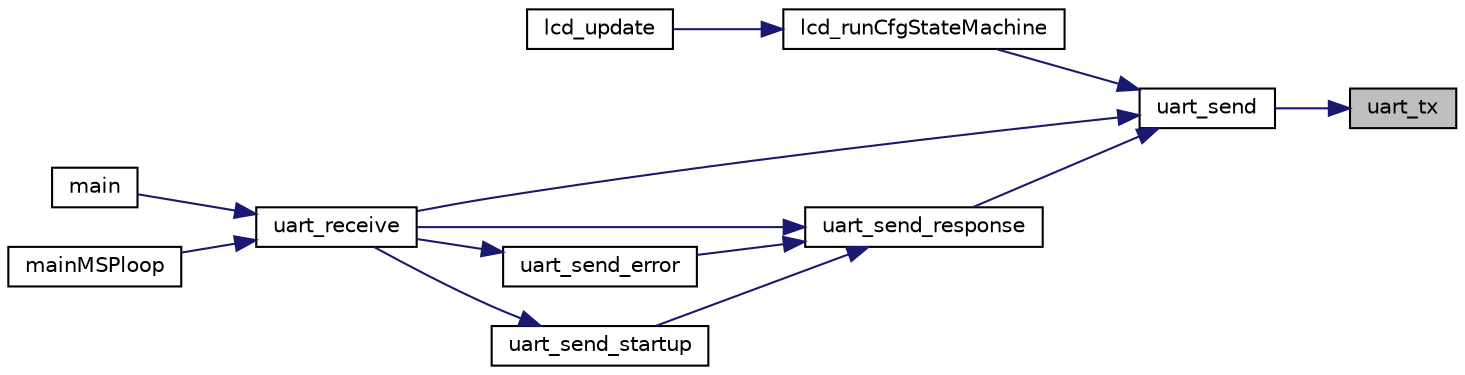 digraph "uart_tx"
{
 // LATEX_PDF_SIZE
  edge [fontname="Helvetica",fontsize="10",labelfontname="Helvetica",labelfontsize="10"];
  node [fontname="Helvetica",fontsize="10",shape=record];
  rankdir="RL";
  Node1 [label="uart_tx",height=0.2,width=0.4,color="black", fillcolor="grey75", style="filled", fontcolor="black",tooltip="this must be plased to HardWareLevel Group"];
  Node1 -> Node2 [dir="back",color="midnightblue",fontsize="10",style="solid"];
  Node2 [label="uart_send",height=0.2,width=0.4,color="black", fillcolor="white", style="filled",URL="$usci_8h.html#adc2a1a197144cfbe10c0f585f1e8008c",tooltip=" "];
  Node2 -> Node3 [dir="back",color="midnightblue",fontsize="10",style="solid"];
  Node3 [label="lcd_runCfgStateMachine",height=0.2,width=0.4,color="black", fillcolor="white", style="filled",URL="$lcd_8h.html#a2b2e8fa3174ac937df7348c83cfc53b8",tooltip=" "];
  Node3 -> Node4 [dir="back",color="midnightblue",fontsize="10",style="solid"];
  Node4 [label="lcd_update",height=0.2,width=0.4,color="black", fillcolor="white", style="filled",URL="$lcd_8h.html#adf0a5938f7bf89fe5cec5d7275a73d1e",tooltip=" "];
  Node2 -> Node5 [dir="back",color="midnightblue",fontsize="10",style="solid"];
  Node5 [label="uart_receive",height=0.2,width=0.4,color="black", fillcolor="white", style="filled",URL="$usci_8h.html#a64bd3fadf45c225d0190b6718ef2573d",tooltip=" "];
  Node5 -> Node6 [dir="back",color="midnightblue",fontsize="10",style="solid"];
  Node6 [label="main",height=0.2,width=0.4,color="black", fillcolor="white", style="filled",URL="$main_8c.html#a840291bc02cba5474a4cb46a9b9566fe",tooltip=" "];
  Node5 -> Node7 [dir="back",color="midnightblue",fontsize="10",style="solid"];
  Node7 [label="mainMSPloop",height=0.2,width=0.4,color="black", fillcolor="white", style="filled",URL="$main_m_s_p_8h.html#a6f9ad05474f475b7d9f0827da5484fd0",tooltip=" "];
  Node2 -> Node8 [dir="back",color="midnightblue",fontsize="10",style="solid"];
  Node8 [label="uart_send_response",height=0.2,width=0.4,color="black", fillcolor="white", style="filled",URL="$usci_8c.html#a27dbf879f0ac9f3a2a4c52b064823a8e",tooltip=" "];
  Node8 -> Node5 [dir="back",color="midnightblue",fontsize="10",style="solid"];
  Node8 -> Node9 [dir="back",color="midnightblue",fontsize="10",style="solid"];
  Node9 [label="uart_send_error",height=0.2,width=0.4,color="black", fillcolor="white", style="filled",URL="$usci_8c.html#a26fb8b32000f508f76dccb9c9d77f3fd",tooltip=" "];
  Node9 -> Node5 [dir="back",color="midnightblue",fontsize="10",style="solid"];
  Node8 -> Node10 [dir="back",color="midnightblue",fontsize="10",style="solid"];
  Node10 [label="uart_send_startup",height=0.2,width=0.4,color="black", fillcolor="white", style="filled",URL="$usci_8c.html#a370299e239f2550d395ad9ea897dcac5",tooltip=" "];
  Node10 -> Node5 [dir="back",color="midnightblue",fontsize="10",style="solid"];
}
